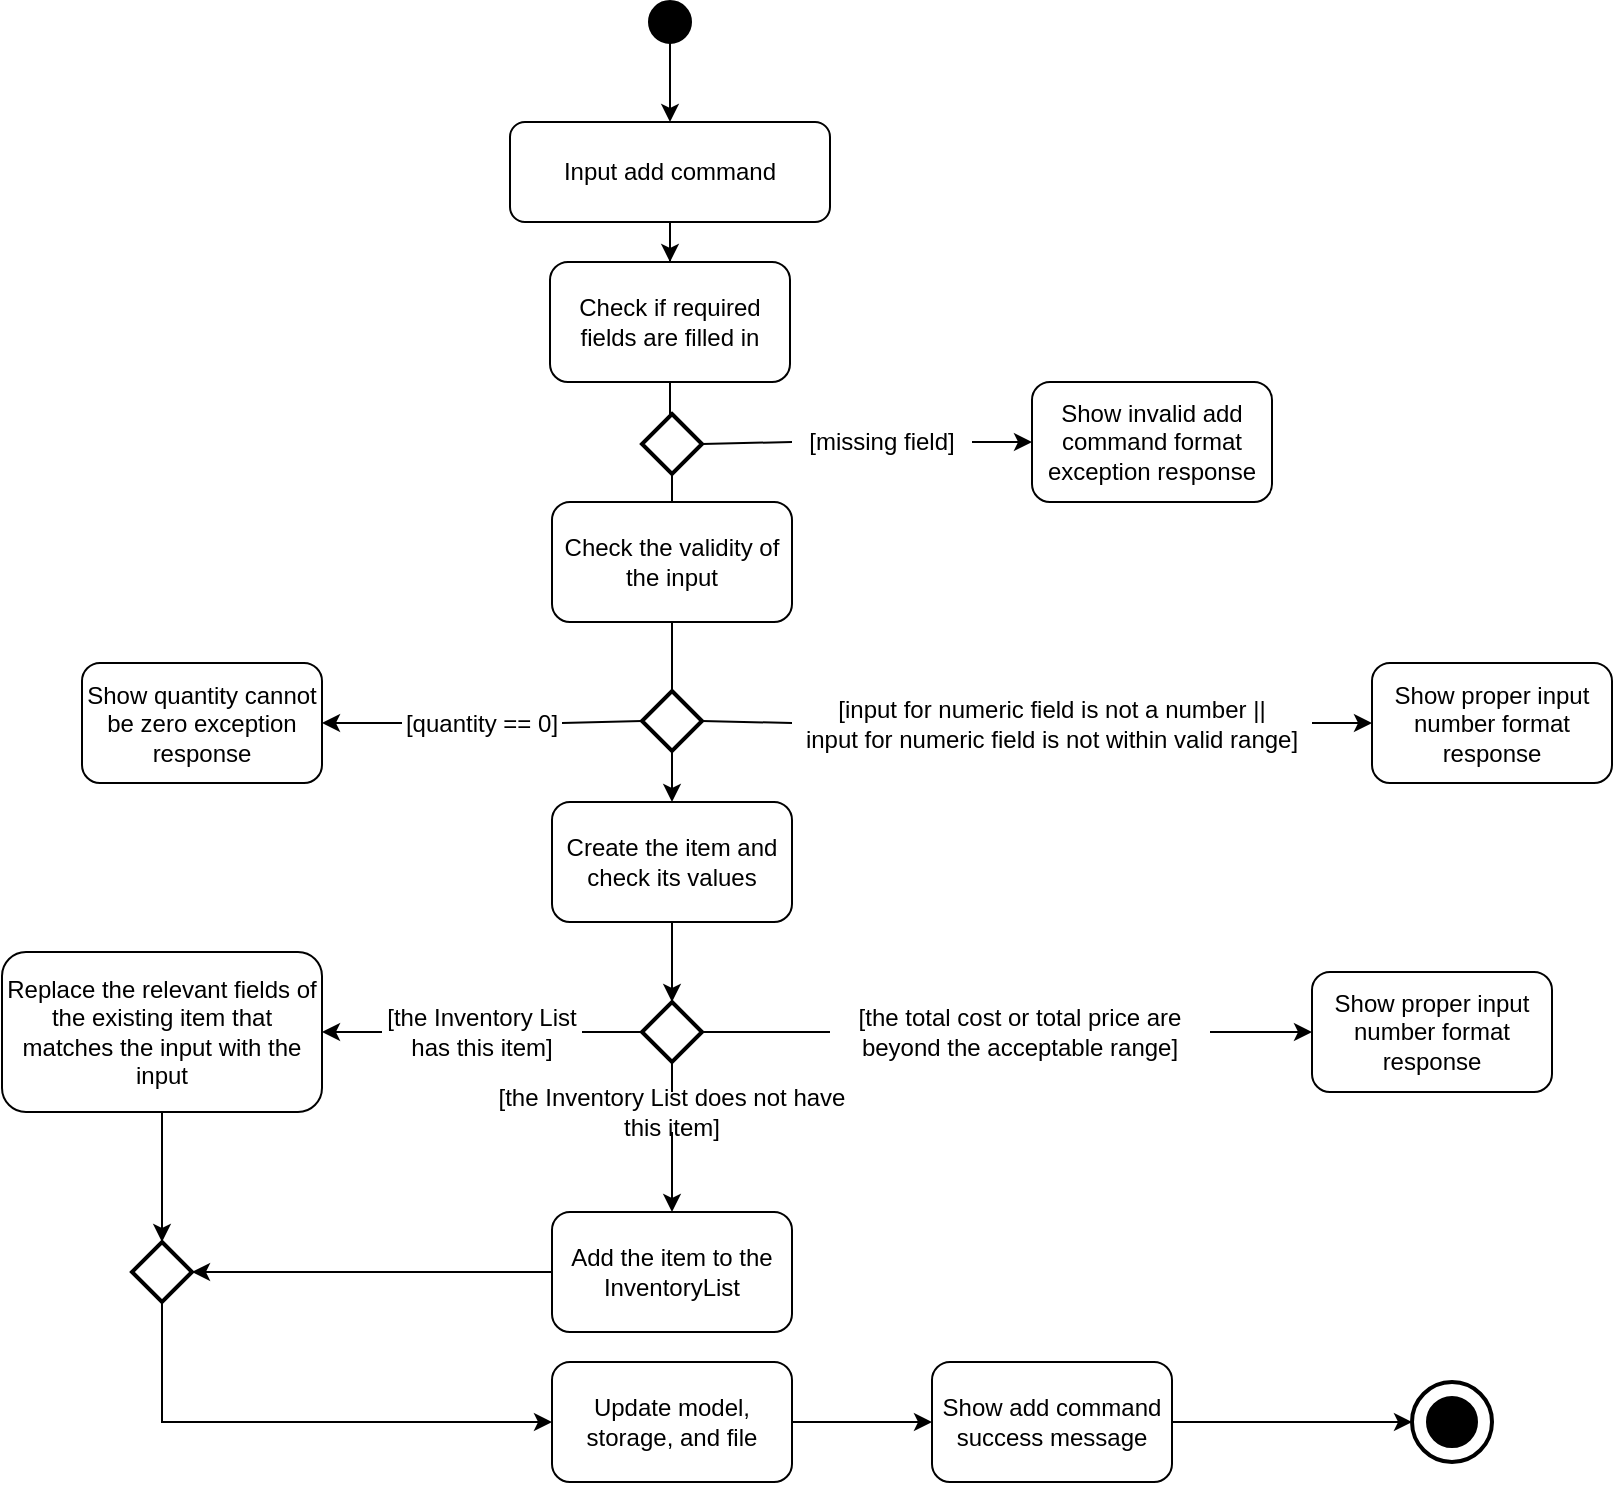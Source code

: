 <mxfile version="12.2.3" type="device" pages="1"><diagram name="Page-1" id="8ce9d11a-91a2-4d17-14d8-a56ed91bf033"><mxGraphModel dx="1920" dy="850" grid="1" gridSize="10" guides="1" tooltips="1" connect="1" arrows="1" fold="1" page="1" pageScale="1" pageWidth="1100" pageHeight="850" background="#ffffff" math="0" shadow="0"><root><mxCell id="0"/><mxCell id="1" parent="0"/><mxCell id="0kIfVYIndXxk2Mm7FsDf-2" value="" style="strokeWidth=2;html=1;shape=mxgraph.flowchart.start_2;whiteSpace=wrap;fillColor=#000000;" vertex="1" parent="1"><mxGeometry x="444" y="10" width="20" height="20" as="geometry"/></mxCell><mxCell id="0kIfVYIndXxk2Mm7FsDf-73" style="edgeStyle=orthogonalEdgeStyle;rounded=0;orthogonalLoop=1;jettySize=auto;html=1;entryX=0.5;entryY=0;entryDx=0;entryDy=0;" edge="1" parent="1" source="0kIfVYIndXxk2Mm7FsDf-5" target="0kIfVYIndXxk2Mm7FsDf-9"><mxGeometry relative="1" as="geometry"/></mxCell><mxCell id="0kIfVYIndXxk2Mm7FsDf-5" value="Input add command" style="rounded=1;whiteSpace=wrap;html=1;fillColor=#FFFFFF;" vertex="1" parent="1"><mxGeometry x="374" y="70" width="160" height="50" as="geometry"/></mxCell><mxCell id="0kIfVYIndXxk2Mm7FsDf-6" value="" style="endArrow=classic;html=1;exitX=0.5;exitY=1;exitDx=0;exitDy=0;exitPerimeter=0;" edge="1" parent="1" source="0kIfVYIndXxk2Mm7FsDf-2"><mxGeometry width="50" height="50" relative="1" as="geometry"><mxPoint x="374" y="290" as="sourcePoint"/><mxPoint x="454" y="70" as="targetPoint"/></mxGeometry></mxCell><mxCell id="0kIfVYIndXxk2Mm7FsDf-27" style="edgeStyle=orthogonalEdgeStyle;rounded=0;orthogonalLoop=1;jettySize=auto;html=1;entryX=0.5;entryY=0;entryDx=0;entryDy=0;entryPerimeter=0;" edge="1" parent="1" source="0kIfVYIndXxk2Mm7FsDf-9" target="0kIfVYIndXxk2Mm7FsDf-26"><mxGeometry relative="1" as="geometry"/></mxCell><mxCell id="0kIfVYIndXxk2Mm7FsDf-9" value="Check if required fields are filled in" style="rounded=1;whiteSpace=wrap;html=1;fillColor=#FFFFFF;" vertex="1" parent="1"><mxGeometry x="394" y="140" width="120" height="60" as="geometry"/></mxCell><mxCell id="0kIfVYIndXxk2Mm7FsDf-25" value="Show invalid add command format exception response" style="rounded=1;whiteSpace=wrap;html=1;fillColor=#FFFFFF;" vertex="1" parent="1"><mxGeometry x="635" y="200" width="120" height="60" as="geometry"/></mxCell><mxCell id="0kIfVYIndXxk2Mm7FsDf-28" style="edgeStyle=orthogonalEdgeStyle;rounded=0;orthogonalLoop=1;jettySize=auto;html=1;entryX=0;entryY=0.5;entryDx=0;entryDy=0;" edge="1" parent="1" source="0kIfVYIndXxk2Mm7FsDf-50" target="0kIfVYIndXxk2Mm7FsDf-25"><mxGeometry relative="1" as="geometry"/></mxCell><mxCell id="0kIfVYIndXxk2Mm7FsDf-49" style="edgeStyle=orthogonalEdgeStyle;rounded=0;orthogonalLoop=1;jettySize=auto;html=1;entryX=0.5;entryY=0;entryDx=0;entryDy=0;exitX=0.5;exitY=1;exitDx=0;exitDy=0;exitPerimeter=0;" edge="1" parent="1" source="0kIfVYIndXxk2Mm7FsDf-26" target="0kIfVYIndXxk2Mm7FsDf-46"><mxGeometry relative="1" as="geometry"><Array as="points"><mxPoint x="455" y="296"/><mxPoint x="455" y="296"/></Array></mxGeometry></mxCell><mxCell id="0kIfVYIndXxk2Mm7FsDf-26" value="" style="strokeWidth=2;html=1;shape=mxgraph.flowchart.decision;whiteSpace=wrap;fillColor=#FFFFFF;" vertex="1" parent="1"><mxGeometry x="440" y="216" width="30" height="30" as="geometry"/></mxCell><mxCell id="0kIfVYIndXxk2Mm7FsDf-45" value="Show proper input number format response" style="rounded=1;whiteSpace=wrap;html=1;fillColor=#FFFFFF;" vertex="1" parent="1"><mxGeometry x="805" y="340.5" width="120" height="60" as="geometry"/></mxCell><mxCell id="0kIfVYIndXxk2Mm7FsDf-47" style="edgeStyle=orthogonalEdgeStyle;rounded=0;orthogonalLoop=1;jettySize=auto;html=1;entryX=0;entryY=0.5;entryDx=0;entryDy=0;" edge="1" parent="1" source="0kIfVYIndXxk2Mm7FsDf-59" target="0kIfVYIndXxk2Mm7FsDf-45"><mxGeometry relative="1" as="geometry"/></mxCell><mxCell id="0kIfVYIndXxk2Mm7FsDf-46" value="Check the validity of the input" style="rounded=1;whiteSpace=wrap;html=1;fillColor=#FFFFFF;" vertex="1" parent="1"><mxGeometry x="395" y="260" width="120" height="60" as="geometry"/></mxCell><mxCell id="0kIfVYIndXxk2Mm7FsDf-50" value="[missing field]" style="text;html=1;strokeColor=none;fillColor=none;align=center;verticalAlign=middle;whiteSpace=wrap;rounded=0;" vertex="1" parent="1"><mxGeometry x="515" y="220" width="90" height="20" as="geometry"/></mxCell><mxCell id="0kIfVYIndXxk2Mm7FsDf-53" value="" style="endArrow=none;html=1;entryX=0;entryY=0.5;entryDx=0;entryDy=0;exitX=1;exitY=0.5;exitDx=0;exitDy=0;exitPerimeter=0;" edge="1" parent="1" source="0kIfVYIndXxk2Mm7FsDf-26" target="0kIfVYIndXxk2Mm7FsDf-50"><mxGeometry width="50" height="50" relative="1" as="geometry"><mxPoint x="825" y="106" as="sourcePoint"/><mxPoint x="875" y="56" as="targetPoint"/></mxGeometry></mxCell><mxCell id="0kIfVYIndXxk2Mm7FsDf-59" value="[input for numeric field is not a number ||&lt;br&gt;input for numeric field is not within valid range]" style="text;html=1;strokeColor=none;fillColor=none;align=center;verticalAlign=middle;whiteSpace=wrap;rounded=0;" vertex="1" parent="1"><mxGeometry x="515" y="360.5" width="260" height="20" as="geometry"/></mxCell><mxCell id="0kIfVYIndXxk2Mm7FsDf-61" value="" style="endArrow=none;html=1;entryX=0;entryY=0.5;entryDx=0;entryDy=0;exitX=1;exitY=0.5;exitDx=0;exitDy=0;" edge="1" parent="1" source="0kIfVYIndXxk2Mm7FsDf-57" target="0kIfVYIndXxk2Mm7FsDf-59"><mxGeometry width="50" height="50" relative="1" as="geometry"><mxPoint x="555" y="284.5" as="sourcePoint"/><mxPoint x="605" y="234.5" as="targetPoint"/></mxGeometry></mxCell><mxCell id="0kIfVYIndXxk2Mm7FsDf-74" style="edgeStyle=orthogonalEdgeStyle;rounded=0;orthogonalLoop=1;jettySize=auto;html=1;entryX=0.5;entryY=0;entryDx=0;entryDy=0;" edge="1" parent="1" source="0kIfVYIndXxk2Mm7FsDf-57" target="0kIfVYIndXxk2Mm7FsDf-72"><mxGeometry relative="1" as="geometry"/></mxCell><mxCell id="0kIfVYIndXxk2Mm7FsDf-57" value="" style="strokeWidth=2;html=1;shape=mxgraph.flowchart.decision;whiteSpace=wrap;fillColor=#FFFFFF;" vertex="1" parent="1"><mxGeometry x="440" y="354.5" width="30" height="30" as="geometry"/></mxCell><mxCell id="0kIfVYIndXxk2Mm7FsDf-62" value="" style="endArrow=none;html=1;entryX=0.5;entryY=0;entryDx=0;entryDy=0;exitX=0.5;exitY=1;exitDx=0;exitDy=0;entryPerimeter=0;" edge="1" parent="1" source="0kIfVYIndXxk2Mm7FsDf-46" target="0kIfVYIndXxk2Mm7FsDf-57"><mxGeometry width="50" height="50" relative="1" as="geometry"><mxPoint x="515" y="290" as="sourcePoint"/><mxPoint x="675" y="290.5" as="targetPoint"/></mxGeometry></mxCell><mxCell id="0kIfVYIndXxk2Mm7FsDf-63" value="Show quantity cannot be zero exception response" style="rounded=1;whiteSpace=wrap;html=1;fillColor=#FFFFFF;" vertex="1" parent="1"><mxGeometry x="160" y="340.5" width="120" height="60" as="geometry"/></mxCell><mxCell id="0kIfVYIndXxk2Mm7FsDf-65" value="" style="endArrow=none;html=1;entryX=0;entryY=0.5;entryDx=0;entryDy=0;entryPerimeter=0;exitX=1;exitY=0.5;exitDx=0;exitDy=0;" edge="1" parent="1" source="0kIfVYIndXxk2Mm7FsDf-67" target="0kIfVYIndXxk2Mm7FsDf-57"><mxGeometry width="50" height="50" relative="1" as="geometry"><mxPoint x="95" y="469.5" as="sourcePoint"/><mxPoint x="145" y="419.5" as="targetPoint"/></mxGeometry></mxCell><mxCell id="0kIfVYIndXxk2Mm7FsDf-69" style="edgeStyle=orthogonalEdgeStyle;rounded=0;orthogonalLoop=1;jettySize=auto;html=1;" edge="1" parent="1" source="0kIfVYIndXxk2Mm7FsDf-67" target="0kIfVYIndXxk2Mm7FsDf-63"><mxGeometry relative="1" as="geometry"/></mxCell><mxCell id="0kIfVYIndXxk2Mm7FsDf-67" value="[quantity == 0]" style="text;html=1;strokeColor=none;fillColor=none;align=center;verticalAlign=middle;whiteSpace=wrap;rounded=0;" vertex="1" parent="1"><mxGeometry x="320" y="360.5" width="80" height="20" as="geometry"/></mxCell><mxCell id="0kIfVYIndXxk2Mm7FsDf-76" style="edgeStyle=orthogonalEdgeStyle;rounded=0;orthogonalLoop=1;jettySize=auto;html=1;" edge="1" parent="1" source="0kIfVYIndXxk2Mm7FsDf-72" target="0kIfVYIndXxk2Mm7FsDf-75"><mxGeometry relative="1" as="geometry"/></mxCell><mxCell id="0kIfVYIndXxk2Mm7FsDf-72" value="Create the item and check its values" style="rounded=1;whiteSpace=wrap;html=1;fillColor=#FFFFFF;" vertex="1" parent="1"><mxGeometry x="395" y="410" width="120" height="60" as="geometry"/></mxCell><mxCell id="0kIfVYIndXxk2Mm7FsDf-84" style="edgeStyle=orthogonalEdgeStyle;rounded=0;orthogonalLoop=1;jettySize=auto;html=1;" edge="1" parent="1" source="0kIfVYIndXxk2Mm7FsDf-85" target="0kIfVYIndXxk2Mm7FsDf-83"><mxGeometry relative="1" as="geometry"/></mxCell><mxCell id="0kIfVYIndXxk2Mm7FsDf-75" value="" style="strokeWidth=2;html=1;shape=mxgraph.flowchart.decision;whiteSpace=wrap;fillColor=#FFFFFF;" vertex="1" parent="1"><mxGeometry x="440" y="510" width="30" height="30" as="geometry"/></mxCell><mxCell id="0kIfVYIndXxk2Mm7FsDf-77" value="Show proper input number format response" style="rounded=1;whiteSpace=wrap;html=1;fillColor=#FFFFFF;" vertex="1" parent="1"><mxGeometry x="775" y="495" width="120" height="60" as="geometry"/></mxCell><mxCell id="0kIfVYIndXxk2Mm7FsDf-78" style="edgeStyle=orthogonalEdgeStyle;rounded=0;orthogonalLoop=1;jettySize=auto;html=1;entryX=0;entryY=0.5;entryDx=0;entryDy=0;" edge="1" parent="1" source="0kIfVYIndXxk2Mm7FsDf-79" target="0kIfVYIndXxk2Mm7FsDf-77"><mxGeometry relative="1" as="geometry"/></mxCell><mxCell id="0kIfVYIndXxk2Mm7FsDf-79" value="[the total cost or total price are beyond the acceptable range]" style="text;html=1;strokeColor=none;fillColor=none;align=center;verticalAlign=middle;whiteSpace=wrap;rounded=0;" vertex="1" parent="1"><mxGeometry x="534" y="515" width="190" height="20" as="geometry"/></mxCell><mxCell id="0kIfVYIndXxk2Mm7FsDf-80" value="" style="endArrow=none;html=1;entryX=0;entryY=0.5;entryDx=0;entryDy=0;exitX=1;exitY=0.5;exitDx=0;exitDy=0;exitPerimeter=0;" edge="1" parent="1" source="0kIfVYIndXxk2Mm7FsDf-75" target="0kIfVYIndXxk2Mm7FsDf-79"><mxGeometry width="50" height="50" relative="1" as="geometry"><mxPoint x="564" y="534.5" as="sourcePoint"/><mxPoint x="699" y="399.5" as="targetPoint"/></mxGeometry></mxCell><mxCell id="0kIfVYIndXxk2Mm7FsDf-107" style="edgeStyle=orthogonalEdgeStyle;rounded=0;orthogonalLoop=1;jettySize=auto;html=1;entryX=1;entryY=0.5;entryDx=0;entryDy=0;entryPerimeter=0;" edge="1" parent="1" source="0kIfVYIndXxk2Mm7FsDf-83" target="0kIfVYIndXxk2Mm7FsDf-100"><mxGeometry relative="1" as="geometry"/></mxCell><mxCell id="0kIfVYIndXxk2Mm7FsDf-83" value="Add the item to the InventoryList" style="rounded=1;whiteSpace=wrap;html=1;fillColor=#FFFFFF;" vertex="1" parent="1"><mxGeometry x="395" y="615" width="120" height="60" as="geometry"/></mxCell><mxCell id="0kIfVYIndXxk2Mm7FsDf-85" value="[the Inventory List does not have this item]" style="text;html=1;strokeColor=none;fillColor=none;align=center;verticalAlign=middle;whiteSpace=wrap;rounded=0;" vertex="1" parent="1"><mxGeometry x="360" y="555" width="190" height="20" as="geometry"/></mxCell><mxCell id="0kIfVYIndXxk2Mm7FsDf-87" value="" style="endArrow=none;html=1;entryX=0.5;entryY=1;entryDx=0;entryDy=0;entryPerimeter=0;exitX=0.5;exitY=0;exitDx=0;exitDy=0;" edge="1" parent="1" source="0kIfVYIndXxk2Mm7FsDf-85" target="0kIfVYIndXxk2Mm7FsDf-75"><mxGeometry width="50" height="50" relative="1" as="geometry"><mxPoint x="364" y="560" as="sourcePoint"/><mxPoint x="414" y="510" as="targetPoint"/></mxGeometry></mxCell><mxCell id="0kIfVYIndXxk2Mm7FsDf-88" value="Replace the relevant fields of the existing item that matches the input with the input" style="rounded=1;whiteSpace=wrap;html=1;fillColor=#FFFFFF;" vertex="1" parent="1"><mxGeometry x="120" y="485" width="160" height="80" as="geometry"/></mxCell><mxCell id="0kIfVYIndXxk2Mm7FsDf-89" value="" style="endArrow=none;html=1;entryX=0;entryY=0.5;entryDx=0;entryDy=0;exitX=1;exitY=0.5;exitDx=0;exitDy=0;entryPerimeter=0;" edge="1" parent="1" source="0kIfVYIndXxk2Mm7FsDf-90" target="0kIfVYIndXxk2Mm7FsDf-75"><mxGeometry width="50" height="50" relative="1" as="geometry"><mxPoint x="654" y="460" as="sourcePoint"/><mxPoint x="718.0" y="460" as="targetPoint"/></mxGeometry></mxCell><mxCell id="0kIfVYIndXxk2Mm7FsDf-91" style="edgeStyle=orthogonalEdgeStyle;rounded=0;orthogonalLoop=1;jettySize=auto;html=1;entryX=1;entryY=0.5;entryDx=0;entryDy=0;" edge="1" parent="1" source="0kIfVYIndXxk2Mm7FsDf-90" target="0kIfVYIndXxk2Mm7FsDf-88"><mxGeometry relative="1" as="geometry"/></mxCell><mxCell id="0kIfVYIndXxk2Mm7FsDf-90" value="[the Inventory List has this item]" style="text;html=1;strokeColor=none;fillColor=none;align=center;verticalAlign=middle;whiteSpace=wrap;rounded=0;" vertex="1" parent="1"><mxGeometry x="310" y="515" width="100" height="20" as="geometry"/></mxCell><mxCell id="0kIfVYIndXxk2Mm7FsDf-110" style="edgeStyle=orthogonalEdgeStyle;rounded=0;orthogonalLoop=1;jettySize=auto;html=1;entryX=0;entryY=0.5;entryDx=0;entryDy=0;" edge="1" parent="1" source="0kIfVYIndXxk2Mm7FsDf-92" target="0kIfVYIndXxk2Mm7FsDf-93"><mxGeometry relative="1" as="geometry"/></mxCell><mxCell id="0kIfVYIndXxk2Mm7FsDf-92" value="Update model, storage, and file" style="rounded=1;whiteSpace=wrap;html=1;fillColor=#FFFFFF;" vertex="1" parent="1"><mxGeometry x="395" y="690" width="120" height="60" as="geometry"/></mxCell><mxCell id="0kIfVYIndXxk2Mm7FsDf-111" style="edgeStyle=orthogonalEdgeStyle;rounded=0;orthogonalLoop=1;jettySize=auto;html=1;entryX=0;entryY=0.5;entryDx=0;entryDy=0;entryPerimeter=0;" edge="1" parent="1" source="0kIfVYIndXxk2Mm7FsDf-93" target="0kIfVYIndXxk2Mm7FsDf-95"><mxGeometry relative="1" as="geometry"/></mxCell><mxCell id="0kIfVYIndXxk2Mm7FsDf-93" value="Show add command success message" style="rounded=1;whiteSpace=wrap;html=1;fillColor=#FFFFFF;" vertex="1" parent="1"><mxGeometry x="585" y="690" width="120" height="60" as="geometry"/></mxCell><mxCell id="0kIfVYIndXxk2Mm7FsDf-95" value="" style="strokeWidth=2;html=1;shape=mxgraph.flowchart.start_2;whiteSpace=wrap;fillColor=#FFFFFF;" vertex="1" parent="1"><mxGeometry x="825" y="700" width="40" height="40" as="geometry"/></mxCell><mxCell id="0kIfVYIndXxk2Mm7FsDf-96" value="" style="strokeWidth=2;html=1;shape=mxgraph.flowchart.start_2;whiteSpace=wrap;fillColor=#000000;" vertex="1" parent="1"><mxGeometry x="833" y="708" width="24" height="24" as="geometry"/></mxCell><mxCell id="0kIfVYIndXxk2Mm7FsDf-99" style="edgeStyle=orthogonalEdgeStyle;rounded=0;orthogonalLoop=1;jettySize=auto;html=1;exitX=0.5;exitY=1;exitDx=0;exitDy=0;" edge="1" parent="1" target="0kIfVYIndXxk2Mm7FsDf-100" source="0kIfVYIndXxk2Mm7FsDf-88"><mxGeometry relative="1" as="geometry"><mxPoint x="225" y="587.5" as="sourcePoint"/></mxGeometry></mxCell><mxCell id="0kIfVYIndXxk2Mm7FsDf-108" style="edgeStyle=orthogonalEdgeStyle;rounded=0;orthogonalLoop=1;jettySize=auto;html=1;entryX=0;entryY=0.5;entryDx=0;entryDy=0;exitX=0.5;exitY=1;exitDx=0;exitDy=0;exitPerimeter=0;" edge="1" parent="1" source="0kIfVYIndXxk2Mm7FsDf-100" target="0kIfVYIndXxk2Mm7FsDf-92"><mxGeometry relative="1" as="geometry"/></mxCell><mxCell id="0kIfVYIndXxk2Mm7FsDf-100" value="" style="strokeWidth=2;html=1;shape=mxgraph.flowchart.decision;whiteSpace=wrap;fillColor=#FFFFFF;" vertex="1" parent="1"><mxGeometry x="185" y="630" width="30" height="30" as="geometry"/></mxCell></root></mxGraphModel></diagram></mxfile>